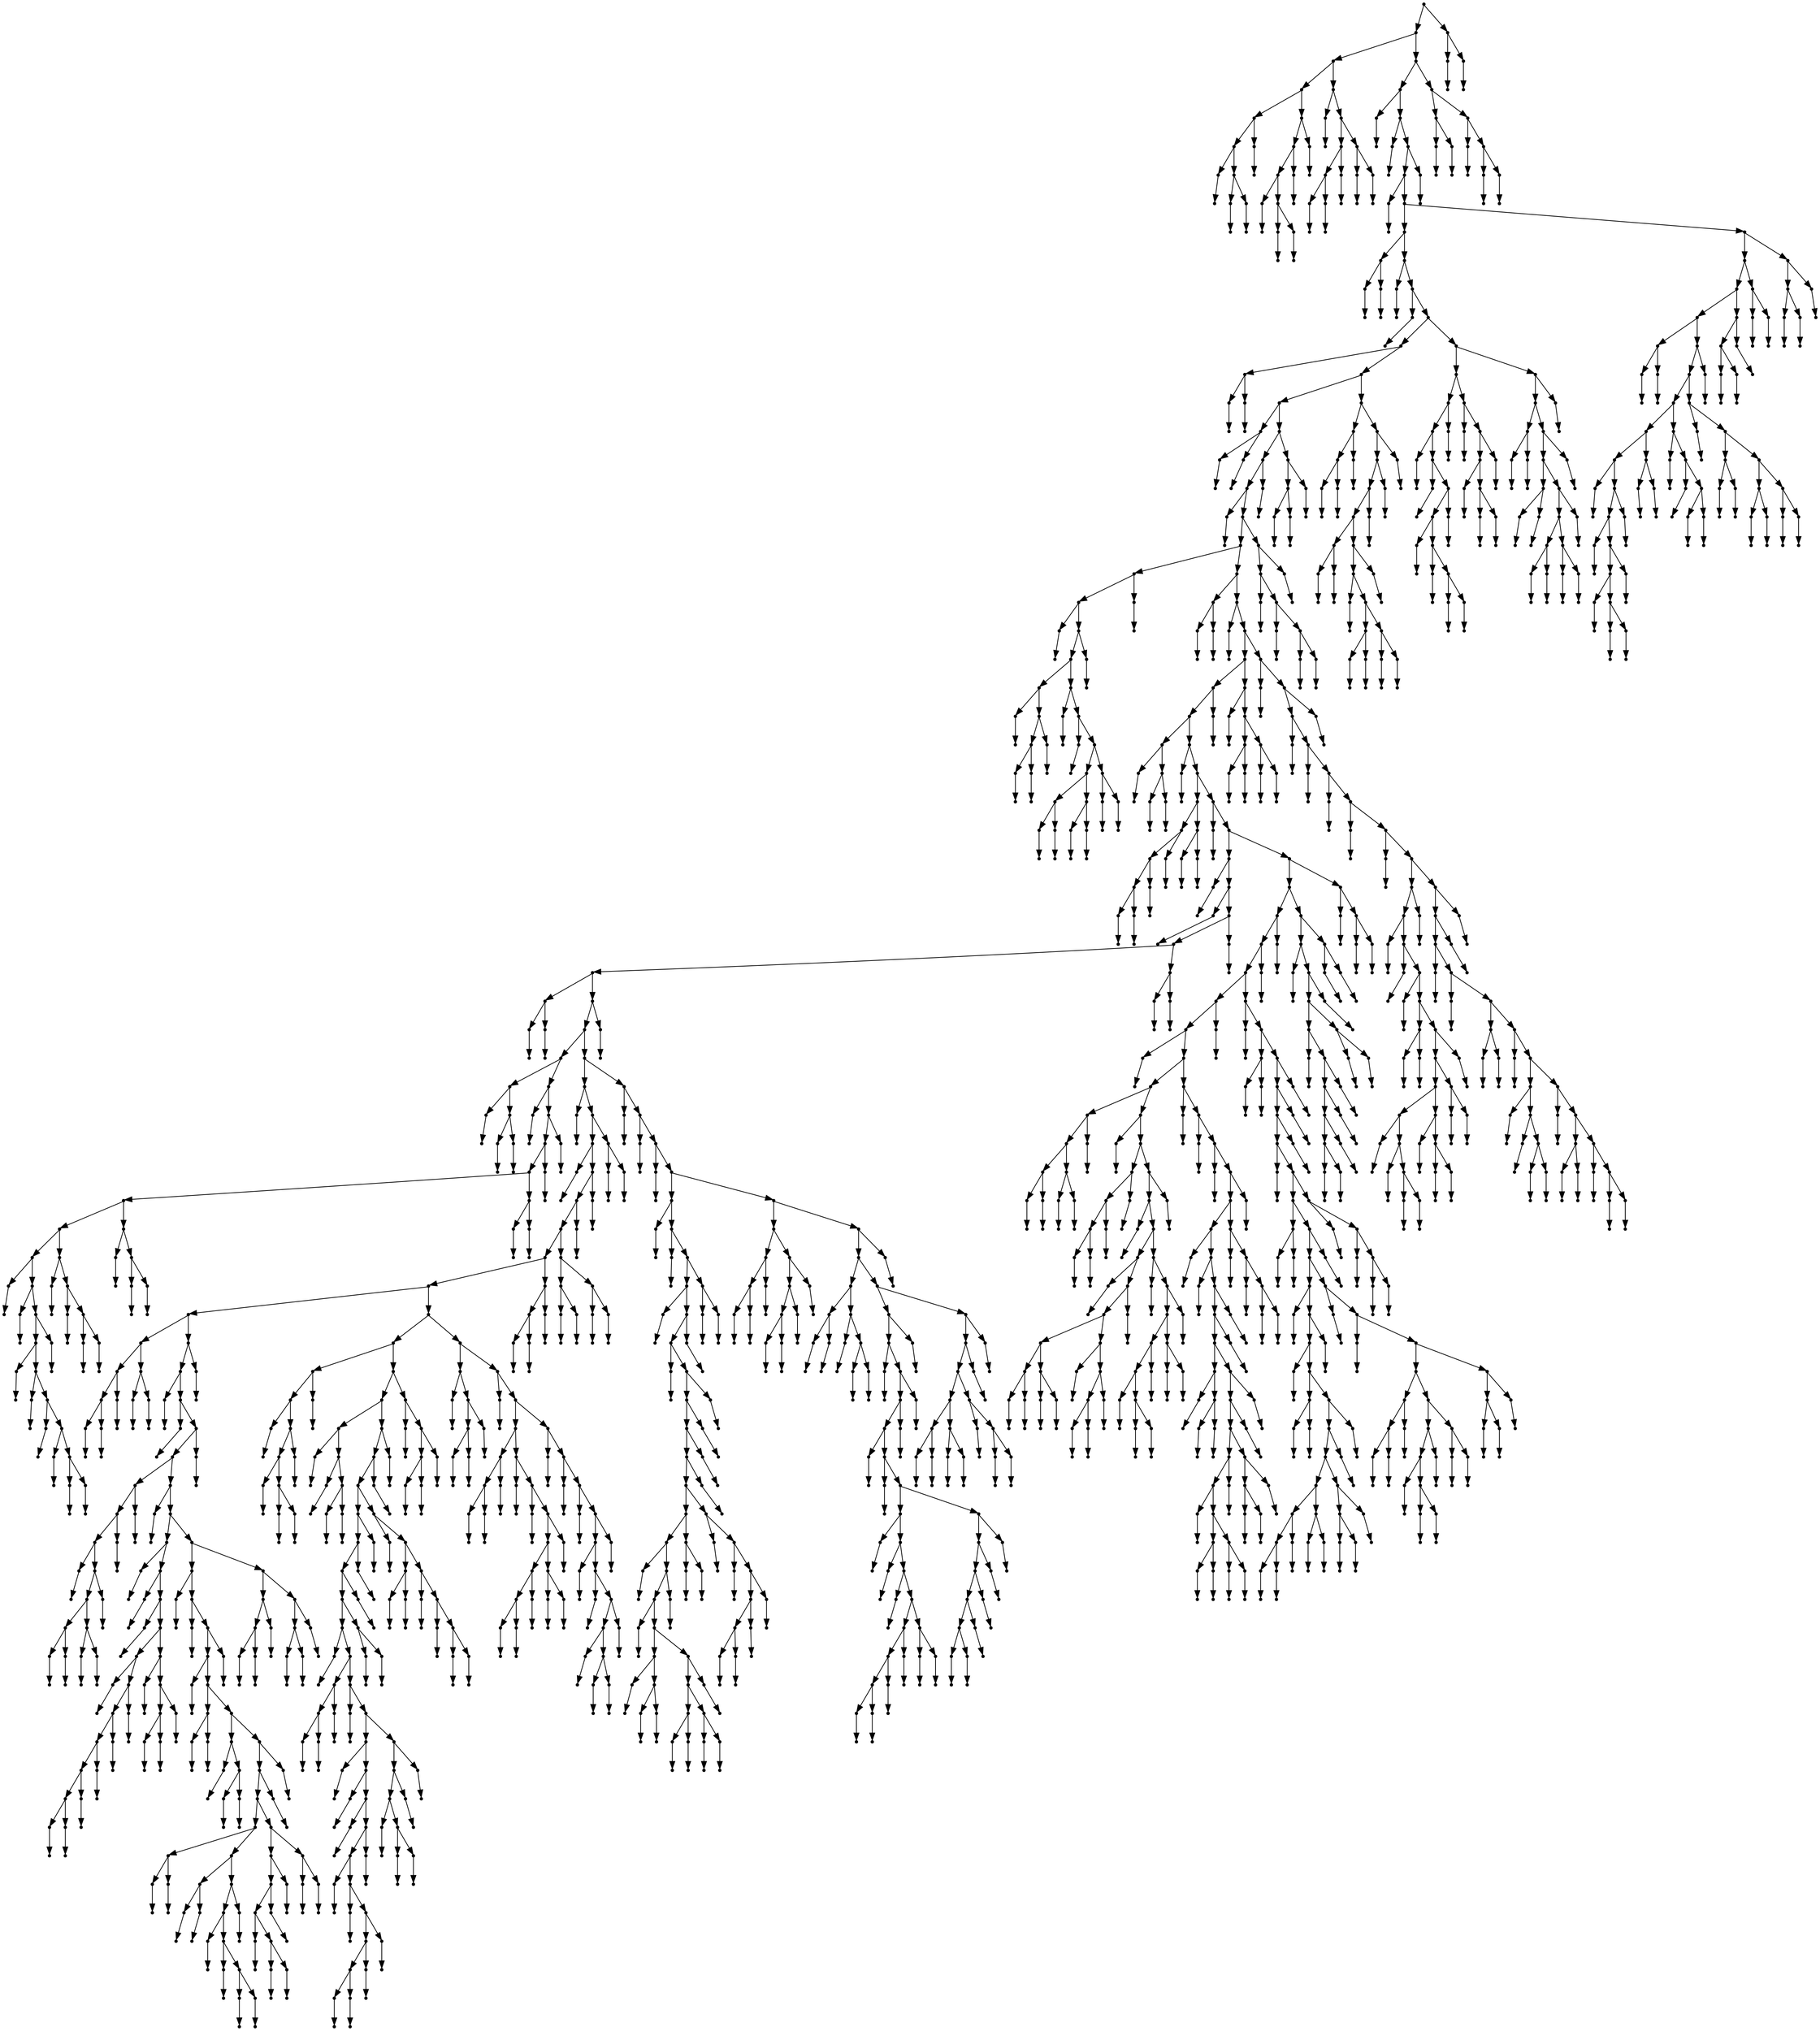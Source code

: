 digraph {
  1696 [shape=point];
  1690 [shape=point];
  43 [shape=point];
  25 [shape=point];
  10 [shape=point];
  7 [shape=point];
  1 [shape=point];
  0 [shape=point];
  6 [shape=point];
  3 [shape=point];
  2 [shape=point];
  5 [shape=point];
  4 [shape=point];
  9 [shape=point];
  8 [shape=point];
  24 [shape=point];
  21 [shape=point];
  18 [shape=point];
  12 [shape=point];
  11 [shape=point];
  17 [shape=point];
  14 [shape=point];
  13 [shape=point];
  16 [shape=point];
  15 [shape=point];
  20 [shape=point];
  19 [shape=point];
  23 [shape=point];
  22 [shape=point];
  42 [shape=point];
  27 [shape=point];
  26 [shape=point];
  41 [shape=point];
  35 [shape=point];
  32 [shape=point];
  29 [shape=point];
  28 [shape=point];
  31 [shape=point];
  30 [shape=point];
  34 [shape=point];
  33 [shape=point];
  40 [shape=point];
  37 [shape=point];
  36 [shape=point];
  39 [shape=point];
  38 [shape=point];
  1689 [shape=point];
  1674 [shape=point];
  45 [shape=point];
  44 [shape=point];
  1673 [shape=point];
  47 [shape=point];
  46 [shape=point];
  1672 [shape=point];
  1669 [shape=point];
  49 [shape=point];
  48 [shape=point];
  1668 [shape=point];
  1575 [shape=point];
  54 [shape=point];
  51 [shape=point];
  50 [shape=point];
  53 [shape=point];
  52 [shape=point];
  1574 [shape=point];
  56 [shape=point];
  55 [shape=point];
  1573 [shape=point];
  58 [shape=point];
  57 [shape=point];
  1572 [shape=point];
  1500 [shape=point];
  63 [shape=point];
  60 [shape=point];
  59 [shape=point];
  62 [shape=point];
  61 [shape=point];
  1499 [shape=point];
  1457 [shape=point];
  68 [shape=point];
  65 [shape=point];
  64 [shape=point];
  67 [shape=point];
  66 [shape=point];
  1456 [shape=point];
  1447 [shape=point];
  1444 [shape=point];
  70 [shape=point];
  69 [shape=point];
  1443 [shape=point];
  1428 [shape=point];
  114 [shape=point];
  111 [shape=point];
  72 [shape=point];
  71 [shape=point];
  110 [shape=point];
  107 [shape=point];
  83 [shape=point];
  74 [shape=point];
  73 [shape=point];
  82 [shape=point];
  79 [shape=point];
  76 [shape=point];
  75 [shape=point];
  78 [shape=point];
  77 [shape=point];
  81 [shape=point];
  80 [shape=point];
  106 [shape=point];
  85 [shape=point];
  84 [shape=point];
  105 [shape=point];
  87 [shape=point];
  86 [shape=point];
  104 [shape=point];
  98 [shape=point];
  92 [shape=point];
  89 [shape=point];
  88 [shape=point];
  91 [shape=point];
  90 [shape=point];
  97 [shape=point];
  94 [shape=point];
  93 [shape=point];
  96 [shape=point];
  95 [shape=point];
  103 [shape=point];
  100 [shape=point];
  99 [shape=point];
  102 [shape=point];
  101 [shape=point];
  109 [shape=point];
  108 [shape=point];
  113 [shape=point];
  112 [shape=point];
  1427 [shape=point];
  119 [shape=point];
  116 [shape=point];
  115 [shape=point];
  118 [shape=point];
  117 [shape=point];
  1426 [shape=point];
  121 [shape=point];
  120 [shape=point];
  1425 [shape=point];
  1305 [shape=point];
  1290 [shape=point];
  1287 [shape=point];
  129 [shape=point];
  123 [shape=point];
  122 [shape=point];
  128 [shape=point];
  125 [shape=point];
  124 [shape=point];
  127 [shape=point];
  126 [shape=point];
  1286 [shape=point];
  131 [shape=point];
  130 [shape=point];
  1285 [shape=point];
  148 [shape=point];
  142 [shape=point];
  139 [shape=point];
  136 [shape=point];
  133 [shape=point];
  132 [shape=point];
  135 [shape=point];
  134 [shape=point];
  138 [shape=point];
  137 [shape=point];
  141 [shape=point];
  140 [shape=point];
  147 [shape=point];
  144 [shape=point];
  143 [shape=point];
  146 [shape=point];
  145 [shape=point];
  1284 [shape=point];
  150 [shape=point];
  149 [shape=point];
  1283 [shape=point];
  929 [shape=point];
  152 [shape=point];
  151 [shape=point];
  928 [shape=point];
  154 [shape=point];
  153 [shape=point];
  927 [shape=point];
  924 [shape=point];
  918 [shape=point];
  159 [shape=point];
  156 [shape=point];
  155 [shape=point];
  158 [shape=point];
  157 [shape=point];
  917 [shape=point];
  914 [shape=point];
  230 [shape=point];
  167 [shape=point];
  161 [shape=point];
  160 [shape=point];
  166 [shape=point];
  163 [shape=point];
  162 [shape=point];
  165 [shape=point];
  164 [shape=point];
  229 [shape=point];
  169 [shape=point];
  168 [shape=point];
  228 [shape=point];
  225 [shape=point];
  222 [shape=point];
  216 [shape=point];
  207 [shape=point];
  195 [shape=point];
  171 [shape=point];
  170 [shape=point];
  194 [shape=point];
  173 [shape=point];
  172 [shape=point];
  193 [shape=point];
  190 [shape=point];
  175 [shape=point];
  174 [shape=point];
  189 [shape=point];
  177 [shape=point];
  176 [shape=point];
  188 [shape=point];
  179 [shape=point];
  178 [shape=point];
  187 [shape=point];
  181 [shape=point];
  180 [shape=point];
  186 [shape=point];
  183 [shape=point];
  182 [shape=point];
  185 [shape=point];
  184 [shape=point];
  192 [shape=point];
  191 [shape=point];
  206 [shape=point];
  197 [shape=point];
  196 [shape=point];
  205 [shape=point];
  199 [shape=point];
  198 [shape=point];
  204 [shape=point];
  201 [shape=point];
  200 [shape=point];
  203 [shape=point];
  202 [shape=point];
  215 [shape=point];
  209 [shape=point];
  208 [shape=point];
  214 [shape=point];
  211 [shape=point];
  210 [shape=point];
  213 [shape=point];
  212 [shape=point];
  221 [shape=point];
  218 [shape=point];
  217 [shape=point];
  220 [shape=point];
  219 [shape=point];
  224 [shape=point];
  223 [shape=point];
  227 [shape=point];
  226 [shape=point];
  913 [shape=point];
  685 [shape=point];
  232 [shape=point];
  231 [shape=point];
  684 [shape=point];
  678 [shape=point];
  234 [shape=point];
  233 [shape=point];
  677 [shape=point];
  674 [shape=point];
  671 [shape=point];
  659 [shape=point];
  650 [shape=point];
  428 [shape=point];
  248 [shape=point];
  242 [shape=point];
  239 [shape=point];
  236 [shape=point];
  235 [shape=point];
  238 [shape=point];
  237 [shape=point];
  241 [shape=point];
  240 [shape=point];
  247 [shape=point];
  244 [shape=point];
  243 [shape=point];
  246 [shape=point];
  245 [shape=point];
  427 [shape=point];
  424 [shape=point];
  250 [shape=point];
  249 [shape=point];
  423 [shape=point];
  252 [shape=point];
  251 [shape=point];
  422 [shape=point];
  419 [shape=point];
  275 [shape=point];
  272 [shape=point];
  269 [shape=point];
  254 [shape=point];
  253 [shape=point];
  268 [shape=point];
  265 [shape=point];
  259 [shape=point];
  256 [shape=point];
  255 [shape=point];
  258 [shape=point];
  257 [shape=point];
  264 [shape=point];
  261 [shape=point];
  260 [shape=point];
  263 [shape=point];
  262 [shape=point];
  267 [shape=point];
  266 [shape=point];
  271 [shape=point];
  270 [shape=point];
  274 [shape=point];
  273 [shape=point];
  418 [shape=point];
  277 [shape=point];
  276 [shape=point];
  417 [shape=point];
  318 [shape=point];
  279 [shape=point];
  278 [shape=point];
  317 [shape=point];
  281 [shape=point];
  280 [shape=point];
  316 [shape=point];
  283 [shape=point];
  282 [shape=point];
  315 [shape=point];
  303 [shape=point];
  285 [shape=point];
  284 [shape=point];
  302 [shape=point];
  299 [shape=point];
  296 [shape=point];
  293 [shape=point];
  290 [shape=point];
  287 [shape=point];
  286 [shape=point];
  289 [shape=point];
  288 [shape=point];
  292 [shape=point];
  291 [shape=point];
  295 [shape=point];
  294 [shape=point];
  298 [shape=point];
  297 [shape=point];
  301 [shape=point];
  300 [shape=point];
  314 [shape=point];
  305 [shape=point];
  304 [shape=point];
  313 [shape=point];
  310 [shape=point];
  307 [shape=point];
  306 [shape=point];
  309 [shape=point];
  308 [shape=point];
  312 [shape=point];
  311 [shape=point];
  416 [shape=point];
  398 [shape=point];
  320 [shape=point];
  319 [shape=point];
  397 [shape=point];
  322 [shape=point];
  321 [shape=point];
  396 [shape=point];
  393 [shape=point];
  324 [shape=point];
  323 [shape=point];
  392 [shape=point];
  329 [shape=point];
  326 [shape=point];
  325 [shape=point];
  328 [shape=point];
  327 [shape=point];
  391 [shape=point];
  337 [shape=point];
  331 [shape=point];
  330 [shape=point];
  336 [shape=point];
  333 [shape=point];
  332 [shape=point];
  335 [shape=point];
  334 [shape=point];
  390 [shape=point];
  387 [shape=point];
  384 [shape=point];
  363 [shape=point];
  342 [shape=point];
  339 [shape=point];
  338 [shape=point];
  341 [shape=point];
  340 [shape=point];
  362 [shape=point];
  347 [shape=point];
  344 [shape=point];
  343 [shape=point];
  346 [shape=point];
  345 [shape=point];
  361 [shape=point];
  358 [shape=point];
  349 [shape=point];
  348 [shape=point];
  357 [shape=point];
  351 [shape=point];
  350 [shape=point];
  356 [shape=point];
  353 [shape=point];
  352 [shape=point];
  355 [shape=point];
  354 [shape=point];
  360 [shape=point];
  359 [shape=point];
  383 [shape=point];
  377 [shape=point];
  374 [shape=point];
  371 [shape=point];
  365 [shape=point];
  364 [shape=point];
  370 [shape=point];
  367 [shape=point];
  366 [shape=point];
  369 [shape=point];
  368 [shape=point];
  373 [shape=point];
  372 [shape=point];
  376 [shape=point];
  375 [shape=point];
  382 [shape=point];
  379 [shape=point];
  378 [shape=point];
  381 [shape=point];
  380 [shape=point];
  386 [shape=point];
  385 [shape=point];
  389 [shape=point];
  388 [shape=point];
  395 [shape=point];
  394 [shape=point];
  415 [shape=point];
  406 [shape=point];
  403 [shape=point];
  400 [shape=point];
  399 [shape=point];
  402 [shape=point];
  401 [shape=point];
  405 [shape=point];
  404 [shape=point];
  414 [shape=point];
  411 [shape=point];
  408 [shape=point];
  407 [shape=point];
  410 [shape=point];
  409 [shape=point];
  413 [shape=point];
  412 [shape=point];
  421 [shape=point];
  420 [shape=point];
  426 [shape=point];
  425 [shape=point];
  649 [shape=point];
  571 [shape=point];
  445 [shape=point];
  442 [shape=point];
  430 [shape=point];
  429 [shape=point];
  441 [shape=point];
  438 [shape=point];
  432 [shape=point];
  431 [shape=point];
  437 [shape=point];
  434 [shape=point];
  433 [shape=point];
  436 [shape=point];
  435 [shape=point];
  440 [shape=point];
  439 [shape=point];
  444 [shape=point];
  443 [shape=point];
  570 [shape=point];
  558 [shape=point];
  456 [shape=point];
  447 [shape=point];
  446 [shape=point];
  455 [shape=point];
  449 [shape=point];
  448 [shape=point];
  454 [shape=point];
  451 [shape=point];
  450 [shape=point];
  453 [shape=point];
  452 [shape=point];
  557 [shape=point];
  554 [shape=point];
  551 [shape=point];
  530 [shape=point];
  527 [shape=point];
  524 [shape=point];
  521 [shape=point];
  515 [shape=point];
  458 [shape=point];
  457 [shape=point];
  514 [shape=point];
  466 [shape=point];
  463 [shape=point];
  460 [shape=point];
  459 [shape=point];
  462 [shape=point];
  461 [shape=point];
  465 [shape=point];
  464 [shape=point];
  513 [shape=point];
  468 [shape=point];
  467 [shape=point];
  512 [shape=point];
  497 [shape=point];
  470 [shape=point];
  469 [shape=point];
  496 [shape=point];
  472 [shape=point];
  471 [shape=point];
  495 [shape=point];
  474 [shape=point];
  473 [shape=point];
  494 [shape=point];
  491 [shape=point];
  476 [shape=point];
  475 [shape=point];
  490 [shape=point];
  478 [shape=point];
  477 [shape=point];
  489 [shape=point];
  486 [shape=point];
  483 [shape=point];
  480 [shape=point];
  479 [shape=point];
  482 [shape=point];
  481 [shape=point];
  485 [shape=point];
  484 [shape=point];
  488 [shape=point];
  487 [shape=point];
  493 [shape=point];
  492 [shape=point];
  511 [shape=point];
  508 [shape=point];
  505 [shape=point];
  499 [shape=point];
  498 [shape=point];
  504 [shape=point];
  501 [shape=point];
  500 [shape=point];
  503 [shape=point];
  502 [shape=point];
  507 [shape=point];
  506 [shape=point];
  510 [shape=point];
  509 [shape=point];
  520 [shape=point];
  517 [shape=point];
  516 [shape=point];
  519 [shape=point];
  518 [shape=point];
  523 [shape=point];
  522 [shape=point];
  526 [shape=point];
  525 [shape=point];
  529 [shape=point];
  528 [shape=point];
  550 [shape=point];
  532 [shape=point];
  531 [shape=point];
  549 [shape=point];
  537 [shape=point];
  534 [shape=point];
  533 [shape=point];
  536 [shape=point];
  535 [shape=point];
  548 [shape=point];
  539 [shape=point];
  538 [shape=point];
  547 [shape=point];
  541 [shape=point];
  540 [shape=point];
  546 [shape=point];
  543 [shape=point];
  542 [shape=point];
  545 [shape=point];
  544 [shape=point];
  553 [shape=point];
  552 [shape=point];
  556 [shape=point];
  555 [shape=point];
  569 [shape=point];
  560 [shape=point];
  559 [shape=point];
  568 [shape=point];
  565 [shape=point];
  562 [shape=point];
  561 [shape=point];
  564 [shape=point];
  563 [shape=point];
  567 [shape=point];
  566 [shape=point];
  648 [shape=point];
  582 [shape=point];
  573 [shape=point];
  572 [shape=point];
  581 [shape=point];
  578 [shape=point];
  575 [shape=point];
  574 [shape=point];
  577 [shape=point];
  576 [shape=point];
  580 [shape=point];
  579 [shape=point];
  647 [shape=point];
  584 [shape=point];
  583 [shape=point];
  646 [shape=point];
  616 [shape=point];
  592 [shape=point];
  589 [shape=point];
  586 [shape=point];
  585 [shape=point];
  588 [shape=point];
  587 [shape=point];
  591 [shape=point];
  590 [shape=point];
  615 [shape=point];
  594 [shape=point];
  593 [shape=point];
  614 [shape=point];
  596 [shape=point];
  595 [shape=point];
  613 [shape=point];
  610 [shape=point];
  604 [shape=point];
  601 [shape=point];
  598 [shape=point];
  597 [shape=point];
  600 [shape=point];
  599 [shape=point];
  603 [shape=point];
  602 [shape=point];
  609 [shape=point];
  606 [shape=point];
  605 [shape=point];
  608 [shape=point];
  607 [shape=point];
  612 [shape=point];
  611 [shape=point];
  645 [shape=point];
  618 [shape=point];
  617 [shape=point];
  644 [shape=point];
  620 [shape=point];
  619 [shape=point];
  643 [shape=point];
  622 [shape=point];
  621 [shape=point];
  642 [shape=point];
  639 [shape=point];
  624 [shape=point];
  623 [shape=point];
  638 [shape=point];
  626 [shape=point];
  625 [shape=point];
  637 [shape=point];
  634 [shape=point];
  628 [shape=point];
  627 [shape=point];
  633 [shape=point];
  630 [shape=point];
  629 [shape=point];
  632 [shape=point];
  631 [shape=point];
  636 [shape=point];
  635 [shape=point];
  641 [shape=point];
  640 [shape=point];
  658 [shape=point];
  655 [shape=point];
  652 [shape=point];
  651 [shape=point];
  654 [shape=point];
  653 [shape=point];
  657 [shape=point];
  656 [shape=point];
  670 [shape=point];
  664 [shape=point];
  661 [shape=point];
  660 [shape=point];
  663 [shape=point];
  662 [shape=point];
  669 [shape=point];
  666 [shape=point];
  665 [shape=point];
  668 [shape=point];
  667 [shape=point];
  673 [shape=point];
  672 [shape=point];
  676 [shape=point];
  675 [shape=point];
  683 [shape=point];
  680 [shape=point];
  679 [shape=point];
  682 [shape=point];
  681 [shape=point];
  912 [shape=point];
  687 [shape=point];
  686 [shape=point];
  911 [shape=point];
  689 [shape=point];
  688 [shape=point];
  910 [shape=point];
  691 [shape=point];
  690 [shape=point];
  909 [shape=point];
  780 [shape=point];
  693 [shape=point];
  692 [shape=point];
  779 [shape=point];
  695 [shape=point];
  694 [shape=point];
  778 [shape=point];
  772 [shape=point];
  697 [shape=point];
  696 [shape=point];
  771 [shape=point];
  768 [shape=point];
  699 [shape=point];
  698 [shape=point];
  767 [shape=point];
  764 [shape=point];
  761 [shape=point];
  758 [shape=point];
  755 [shape=point];
  737 [shape=point];
  731 [shape=point];
  701 [shape=point];
  700 [shape=point];
  730 [shape=point];
  727 [shape=point];
  703 [shape=point];
  702 [shape=point];
  726 [shape=point];
  711 [shape=point];
  705 [shape=point];
  704 [shape=point];
  710 [shape=point];
  707 [shape=point];
  706 [shape=point];
  709 [shape=point];
  708 [shape=point];
  725 [shape=point];
  722 [shape=point];
  716 [shape=point];
  713 [shape=point];
  712 [shape=point];
  715 [shape=point];
  714 [shape=point];
  721 [shape=point];
  718 [shape=point];
  717 [shape=point];
  720 [shape=point];
  719 [shape=point];
  724 [shape=point];
  723 [shape=point];
  729 [shape=point];
  728 [shape=point];
  736 [shape=point];
  733 [shape=point];
  732 [shape=point];
  735 [shape=point];
  734 [shape=point];
  754 [shape=point];
  739 [shape=point];
  738 [shape=point];
  753 [shape=point];
  741 [shape=point];
  740 [shape=point];
  752 [shape=point];
  749 [shape=point];
  746 [shape=point];
  743 [shape=point];
  742 [shape=point];
  745 [shape=point];
  744 [shape=point];
  748 [shape=point];
  747 [shape=point];
  751 [shape=point];
  750 [shape=point];
  757 [shape=point];
  756 [shape=point];
  760 [shape=point];
  759 [shape=point];
  763 [shape=point];
  762 [shape=point];
  766 [shape=point];
  765 [shape=point];
  770 [shape=point];
  769 [shape=point];
  777 [shape=point];
  774 [shape=point];
  773 [shape=point];
  776 [shape=point];
  775 [shape=point];
  908 [shape=point];
  800 [shape=point];
  788 [shape=point];
  785 [shape=point];
  782 [shape=point];
  781 [shape=point];
  784 [shape=point];
  783 [shape=point];
  787 [shape=point];
  786 [shape=point];
  799 [shape=point];
  796 [shape=point];
  793 [shape=point];
  790 [shape=point];
  789 [shape=point];
  792 [shape=point];
  791 [shape=point];
  795 [shape=point];
  794 [shape=point];
  798 [shape=point];
  797 [shape=point];
  907 [shape=point];
  904 [shape=point];
  814 [shape=point];
  805 [shape=point];
  802 [shape=point];
  801 [shape=point];
  804 [shape=point];
  803 [shape=point];
  813 [shape=point];
  807 [shape=point];
  806 [shape=point];
  812 [shape=point];
  809 [shape=point];
  808 [shape=point];
  811 [shape=point];
  810 [shape=point];
  903 [shape=point];
  876 [shape=point];
  873 [shape=point];
  816 [shape=point];
  815 [shape=point];
  872 [shape=point];
  869 [shape=point];
  866 [shape=point];
  818 [shape=point];
  817 [shape=point];
  865 [shape=point];
  820 [shape=point];
  819 [shape=point];
  864 [shape=point];
  846 [shape=point];
  822 [shape=point];
  821 [shape=point];
  845 [shape=point];
  824 [shape=point];
  823 [shape=point];
  844 [shape=point];
  826 [shape=point];
  825 [shape=point];
  843 [shape=point];
  837 [shape=point];
  834 [shape=point];
  831 [shape=point];
  828 [shape=point];
  827 [shape=point];
  830 [shape=point];
  829 [shape=point];
  833 [shape=point];
  832 [shape=point];
  836 [shape=point];
  835 [shape=point];
  842 [shape=point];
  839 [shape=point];
  838 [shape=point];
  841 [shape=point];
  840 [shape=point];
  863 [shape=point];
  860 [shape=point];
  857 [shape=point];
  854 [shape=point];
  851 [shape=point];
  848 [shape=point];
  847 [shape=point];
  850 [shape=point];
  849 [shape=point];
  853 [shape=point];
  852 [shape=point];
  856 [shape=point];
  855 [shape=point];
  859 [shape=point];
  858 [shape=point];
  862 [shape=point];
  861 [shape=point];
  868 [shape=point];
  867 [shape=point];
  871 [shape=point];
  870 [shape=point];
  875 [shape=point];
  874 [shape=point];
  902 [shape=point];
  899 [shape=point];
  896 [shape=point];
  887 [shape=point];
  881 [shape=point];
  878 [shape=point];
  877 [shape=point];
  880 [shape=point];
  879 [shape=point];
  886 [shape=point];
  883 [shape=point];
  882 [shape=point];
  885 [shape=point];
  884 [shape=point];
  895 [shape=point];
  889 [shape=point];
  888 [shape=point];
  894 [shape=point];
  891 [shape=point];
  890 [shape=point];
  893 [shape=point];
  892 [shape=point];
  898 [shape=point];
  897 [shape=point];
  901 [shape=point];
  900 [shape=point];
  906 [shape=point];
  905 [shape=point];
  916 [shape=point];
  915 [shape=point];
  923 [shape=point];
  920 [shape=point];
  919 [shape=point];
  922 [shape=point];
  921 [shape=point];
  926 [shape=point];
  925 [shape=point];
  1282 [shape=point];
  1273 [shape=point];
  1237 [shape=point];
  1234 [shape=point];
  1231 [shape=point];
  1102 [shape=point];
  1099 [shape=point];
  931 [shape=point];
  930 [shape=point];
  1098 [shape=point];
  1020 [shape=point];
  945 [shape=point];
  942 [shape=point];
  936 [shape=point];
  933 [shape=point];
  932 [shape=point];
  935 [shape=point];
  934 [shape=point];
  941 [shape=point];
  938 [shape=point];
  937 [shape=point];
  940 [shape=point];
  939 [shape=point];
  944 [shape=point];
  943 [shape=point];
  1019 [shape=point];
  947 [shape=point];
  946 [shape=point];
  1018 [shape=point];
  958 [shape=point];
  955 [shape=point];
  952 [shape=point];
  949 [shape=point];
  948 [shape=point];
  951 [shape=point];
  950 [shape=point];
  954 [shape=point];
  953 [shape=point];
  957 [shape=point];
  956 [shape=point];
  1017 [shape=point];
  1014 [shape=point];
  960 [shape=point];
  959 [shape=point];
  1013 [shape=point];
  989 [shape=point];
  962 [shape=point];
  961 [shape=point];
  988 [shape=point];
  985 [shape=point];
  973 [shape=point];
  967 [shape=point];
  964 [shape=point];
  963 [shape=point];
  966 [shape=point];
  965 [shape=point];
  972 [shape=point];
  969 [shape=point];
  968 [shape=point];
  971 [shape=point];
  970 [shape=point];
  984 [shape=point];
  975 [shape=point];
  974 [shape=point];
  983 [shape=point];
  980 [shape=point];
  977 [shape=point];
  976 [shape=point];
  979 [shape=point];
  978 [shape=point];
  982 [shape=point];
  981 [shape=point];
  987 [shape=point];
  986 [shape=point];
  1012 [shape=point];
  991 [shape=point];
  990 [shape=point];
  1011 [shape=point];
  1008 [shape=point];
  1002 [shape=point];
  999 [shape=point];
  993 [shape=point];
  992 [shape=point];
  998 [shape=point];
  995 [shape=point];
  994 [shape=point];
  997 [shape=point];
  996 [shape=point];
  1001 [shape=point];
  1000 [shape=point];
  1007 [shape=point];
  1004 [shape=point];
  1003 [shape=point];
  1006 [shape=point];
  1005 [shape=point];
  1010 [shape=point];
  1009 [shape=point];
  1016 [shape=point];
  1015 [shape=point];
  1097 [shape=point];
  1022 [shape=point];
  1021 [shape=point];
  1096 [shape=point];
  1024 [shape=point];
  1023 [shape=point];
  1095 [shape=point];
  1026 [shape=point];
  1025 [shape=point];
  1094 [shape=point];
  1091 [shape=point];
  1079 [shape=point];
  1028 [shape=point];
  1027 [shape=point];
  1078 [shape=point];
  1030 [shape=point];
  1029 [shape=point];
  1077 [shape=point];
  1074 [shape=point];
  1071 [shape=point];
  1038 [shape=point];
  1032 [shape=point];
  1031 [shape=point];
  1037 [shape=point];
  1034 [shape=point];
  1033 [shape=point];
  1036 [shape=point];
  1035 [shape=point];
  1070 [shape=point];
  1067 [shape=point];
  1064 [shape=point];
  1055 [shape=point];
  1052 [shape=point];
  1040 [shape=point];
  1039 [shape=point];
  1051 [shape=point];
  1045 [shape=point];
  1042 [shape=point];
  1041 [shape=point];
  1044 [shape=point];
  1043 [shape=point];
  1050 [shape=point];
  1047 [shape=point];
  1046 [shape=point];
  1049 [shape=point];
  1048 [shape=point];
  1054 [shape=point];
  1053 [shape=point];
  1063 [shape=point];
  1060 [shape=point];
  1057 [shape=point];
  1056 [shape=point];
  1059 [shape=point];
  1058 [shape=point];
  1062 [shape=point];
  1061 [shape=point];
  1066 [shape=point];
  1065 [shape=point];
  1069 [shape=point];
  1068 [shape=point];
  1073 [shape=point];
  1072 [shape=point];
  1076 [shape=point];
  1075 [shape=point];
  1090 [shape=point];
  1081 [shape=point];
  1080 [shape=point];
  1089 [shape=point];
  1083 [shape=point];
  1082 [shape=point];
  1088 [shape=point];
  1085 [shape=point];
  1084 [shape=point];
  1087 [shape=point];
  1086 [shape=point];
  1093 [shape=point];
  1092 [shape=point];
  1101 [shape=point];
  1100 [shape=point];
  1230 [shape=point];
  1104 [shape=point];
  1103 [shape=point];
  1229 [shape=point];
  1109 [shape=point];
  1106 [shape=point];
  1105 [shape=point];
  1108 [shape=point];
  1107 [shape=point];
  1228 [shape=point];
  1225 [shape=point];
  1222 [shape=point];
  1219 [shape=point];
  1111 [shape=point];
  1110 [shape=point];
  1218 [shape=point];
  1206 [shape=point];
  1116 [shape=point];
  1113 [shape=point];
  1112 [shape=point];
  1115 [shape=point];
  1114 [shape=point];
  1205 [shape=point];
  1202 [shape=point];
  1160 [shape=point];
  1118 [shape=point];
  1117 [shape=point];
  1159 [shape=point];
  1156 [shape=point];
  1120 [shape=point];
  1119 [shape=point];
  1155 [shape=point];
  1125 [shape=point];
  1122 [shape=point];
  1121 [shape=point];
  1124 [shape=point];
  1123 [shape=point];
  1154 [shape=point];
  1151 [shape=point];
  1148 [shape=point];
  1139 [shape=point];
  1133 [shape=point];
  1130 [shape=point];
  1127 [shape=point];
  1126 [shape=point];
  1129 [shape=point];
  1128 [shape=point];
  1132 [shape=point];
  1131 [shape=point];
  1138 [shape=point];
  1135 [shape=point];
  1134 [shape=point];
  1137 [shape=point];
  1136 [shape=point];
  1147 [shape=point];
  1144 [shape=point];
  1141 [shape=point];
  1140 [shape=point];
  1143 [shape=point];
  1142 [shape=point];
  1146 [shape=point];
  1145 [shape=point];
  1150 [shape=point];
  1149 [shape=point];
  1153 [shape=point];
  1152 [shape=point];
  1158 [shape=point];
  1157 [shape=point];
  1201 [shape=point];
  1162 [shape=point];
  1161 [shape=point];
  1200 [shape=point];
  1164 [shape=point];
  1163 [shape=point];
  1199 [shape=point];
  1190 [shape=point];
  1172 [shape=point];
  1169 [shape=point];
  1166 [shape=point];
  1165 [shape=point];
  1168 [shape=point];
  1167 [shape=point];
  1171 [shape=point];
  1170 [shape=point];
  1189 [shape=point];
  1183 [shape=point];
  1180 [shape=point];
  1174 [shape=point];
  1173 [shape=point];
  1179 [shape=point];
  1176 [shape=point];
  1175 [shape=point];
  1178 [shape=point];
  1177 [shape=point];
  1182 [shape=point];
  1181 [shape=point];
  1188 [shape=point];
  1185 [shape=point];
  1184 [shape=point];
  1187 [shape=point];
  1186 [shape=point];
  1198 [shape=point];
  1195 [shape=point];
  1192 [shape=point];
  1191 [shape=point];
  1194 [shape=point];
  1193 [shape=point];
  1197 [shape=point];
  1196 [shape=point];
  1204 [shape=point];
  1203 [shape=point];
  1217 [shape=point];
  1208 [shape=point];
  1207 [shape=point];
  1216 [shape=point];
  1210 [shape=point];
  1209 [shape=point];
  1215 [shape=point];
  1212 [shape=point];
  1211 [shape=point];
  1214 [shape=point];
  1213 [shape=point];
  1221 [shape=point];
  1220 [shape=point];
  1224 [shape=point];
  1223 [shape=point];
  1227 [shape=point];
  1226 [shape=point];
  1233 [shape=point];
  1232 [shape=point];
  1236 [shape=point];
  1235 [shape=point];
  1272 [shape=point];
  1266 [shape=point];
  1239 [shape=point];
  1238 [shape=point];
  1265 [shape=point];
  1262 [shape=point];
  1256 [shape=point];
  1241 [shape=point];
  1240 [shape=point];
  1255 [shape=point];
  1252 [shape=point];
  1249 [shape=point];
  1246 [shape=point];
  1243 [shape=point];
  1242 [shape=point];
  1245 [shape=point];
  1244 [shape=point];
  1248 [shape=point];
  1247 [shape=point];
  1251 [shape=point];
  1250 [shape=point];
  1254 [shape=point];
  1253 [shape=point];
  1261 [shape=point];
  1258 [shape=point];
  1257 [shape=point];
  1260 [shape=point];
  1259 [shape=point];
  1264 [shape=point];
  1263 [shape=point];
  1271 [shape=point];
  1268 [shape=point];
  1267 [shape=point];
  1270 [shape=point];
  1269 [shape=point];
  1281 [shape=point];
  1275 [shape=point];
  1274 [shape=point];
  1280 [shape=point];
  1277 [shape=point];
  1276 [shape=point];
  1279 [shape=point];
  1278 [shape=point];
  1289 [shape=point];
  1288 [shape=point];
  1304 [shape=point];
  1292 [shape=point];
  1291 [shape=point];
  1303 [shape=point];
  1297 [shape=point];
  1294 [shape=point];
  1293 [shape=point];
  1296 [shape=point];
  1295 [shape=point];
  1302 [shape=point];
  1299 [shape=point];
  1298 [shape=point];
  1301 [shape=point];
  1300 [shape=point];
  1424 [shape=point];
  1307 [shape=point];
  1306 [shape=point];
  1423 [shape=point];
  1420 [shape=point];
  1309 [shape=point];
  1308 [shape=point];
  1419 [shape=point];
  1311 [shape=point];
  1310 [shape=point];
  1418 [shape=point];
  1313 [shape=point];
  1312 [shape=point];
  1417 [shape=point];
  1315 [shape=point];
  1314 [shape=point];
  1416 [shape=point];
  1317 [shape=point];
  1316 [shape=point];
  1415 [shape=point];
  1364 [shape=point];
  1361 [shape=point];
  1319 [shape=point];
  1318 [shape=point];
  1360 [shape=point];
  1321 [shape=point];
  1320 [shape=point];
  1359 [shape=point];
  1323 [shape=point];
  1322 [shape=point];
  1358 [shape=point];
  1328 [shape=point];
  1325 [shape=point];
  1324 [shape=point];
  1327 [shape=point];
  1326 [shape=point];
  1357 [shape=point];
  1354 [shape=point];
  1348 [shape=point];
  1339 [shape=point];
  1330 [shape=point];
  1329 [shape=point];
  1338 [shape=point];
  1332 [shape=point];
  1331 [shape=point];
  1337 [shape=point];
  1334 [shape=point];
  1333 [shape=point];
  1336 [shape=point];
  1335 [shape=point];
  1347 [shape=point];
  1341 [shape=point];
  1340 [shape=point];
  1346 [shape=point];
  1343 [shape=point];
  1342 [shape=point];
  1345 [shape=point];
  1344 [shape=point];
  1353 [shape=point];
  1350 [shape=point];
  1349 [shape=point];
  1352 [shape=point];
  1351 [shape=point];
  1356 [shape=point];
  1355 [shape=point];
  1363 [shape=point];
  1362 [shape=point];
  1414 [shape=point];
  1411 [shape=point];
  1408 [shape=point];
  1366 [shape=point];
  1365 [shape=point];
  1407 [shape=point];
  1368 [shape=point];
  1367 [shape=point];
  1406 [shape=point];
  1373 [shape=point];
  1370 [shape=point];
  1369 [shape=point];
  1372 [shape=point];
  1371 [shape=point];
  1405 [shape=point];
  1375 [shape=point];
  1374 [shape=point];
  1404 [shape=point];
  1386 [shape=point];
  1377 [shape=point];
  1376 [shape=point];
  1385 [shape=point];
  1379 [shape=point];
  1378 [shape=point];
  1384 [shape=point];
  1381 [shape=point];
  1380 [shape=point];
  1383 [shape=point];
  1382 [shape=point];
  1403 [shape=point];
  1388 [shape=point];
  1387 [shape=point];
  1402 [shape=point];
  1393 [shape=point];
  1390 [shape=point];
  1389 [shape=point];
  1392 [shape=point];
  1391 [shape=point];
  1401 [shape=point];
  1395 [shape=point];
  1394 [shape=point];
  1400 [shape=point];
  1397 [shape=point];
  1396 [shape=point];
  1399 [shape=point];
  1398 [shape=point];
  1410 [shape=point];
  1409 [shape=point];
  1413 [shape=point];
  1412 [shape=point];
  1422 [shape=point];
  1421 [shape=point];
  1442 [shape=point];
  1439 [shape=point];
  1430 [shape=point];
  1429 [shape=point];
  1438 [shape=point];
  1432 [shape=point];
  1431 [shape=point];
  1437 [shape=point];
  1434 [shape=point];
  1433 [shape=point];
  1436 [shape=point];
  1435 [shape=point];
  1441 [shape=point];
  1440 [shape=point];
  1446 [shape=point];
  1445 [shape=point];
  1455 [shape=point];
  1452 [shape=point];
  1449 [shape=point];
  1448 [shape=point];
  1451 [shape=point];
  1450 [shape=point];
  1454 [shape=point];
  1453 [shape=point];
  1498 [shape=point];
  1465 [shape=point];
  1462 [shape=point];
  1459 [shape=point];
  1458 [shape=point];
  1461 [shape=point];
  1460 [shape=point];
  1464 [shape=point];
  1463 [shape=point];
  1497 [shape=point];
  1494 [shape=point];
  1491 [shape=point];
  1488 [shape=point];
  1470 [shape=point];
  1467 [shape=point];
  1466 [shape=point];
  1469 [shape=point];
  1468 [shape=point];
  1487 [shape=point];
  1484 [shape=point];
  1472 [shape=point];
  1471 [shape=point];
  1483 [shape=point];
  1477 [shape=point];
  1474 [shape=point];
  1473 [shape=point];
  1476 [shape=point];
  1475 [shape=point];
  1482 [shape=point];
  1479 [shape=point];
  1478 [shape=point];
  1481 [shape=point];
  1480 [shape=point];
  1486 [shape=point];
  1485 [shape=point];
  1490 [shape=point];
  1489 [shape=point];
  1493 [shape=point];
  1492 [shape=point];
  1496 [shape=point];
  1495 [shape=point];
  1571 [shape=point];
  1538 [shape=point];
  1523 [shape=point];
  1520 [shape=point];
  1502 [shape=point];
  1501 [shape=point];
  1519 [shape=point];
  1504 [shape=point];
  1503 [shape=point];
  1518 [shape=point];
  1515 [shape=point];
  1506 [shape=point];
  1505 [shape=point];
  1514 [shape=point];
  1508 [shape=point];
  1507 [shape=point];
  1513 [shape=point];
  1510 [shape=point];
  1509 [shape=point];
  1512 [shape=point];
  1511 [shape=point];
  1517 [shape=point];
  1516 [shape=point];
  1522 [shape=point];
  1521 [shape=point];
  1537 [shape=point];
  1525 [shape=point];
  1524 [shape=point];
  1536 [shape=point];
  1533 [shape=point];
  1527 [shape=point];
  1526 [shape=point];
  1532 [shape=point];
  1529 [shape=point];
  1528 [shape=point];
  1531 [shape=point];
  1530 [shape=point];
  1535 [shape=point];
  1534 [shape=point];
  1570 [shape=point];
  1567 [shape=point];
  1543 [shape=point];
  1540 [shape=point];
  1539 [shape=point];
  1542 [shape=point];
  1541 [shape=point];
  1566 [shape=point];
  1563 [shape=point];
  1548 [shape=point];
  1545 [shape=point];
  1544 [shape=point];
  1547 [shape=point];
  1546 [shape=point];
  1562 [shape=point];
  1559 [shape=point];
  1553 [shape=point];
  1550 [shape=point];
  1549 [shape=point];
  1552 [shape=point];
  1551 [shape=point];
  1558 [shape=point];
  1555 [shape=point];
  1554 [shape=point];
  1557 [shape=point];
  1556 [shape=point];
  1561 [shape=point];
  1560 [shape=point];
  1565 [shape=point];
  1564 [shape=point];
  1569 [shape=point];
  1568 [shape=point];
  1667 [shape=point];
  1658 [shape=point];
  1652 [shape=point];
  1643 [shape=point];
  1580 [shape=point];
  1577 [shape=point];
  1576 [shape=point];
  1579 [shape=point];
  1578 [shape=point];
  1642 [shape=point];
  1639 [shape=point];
  1618 [shape=point];
  1606 [shape=point];
  1600 [shape=point];
  1582 [shape=point];
  1581 [shape=point];
  1599 [shape=point];
  1596 [shape=point];
  1584 [shape=point];
  1583 [shape=point];
  1595 [shape=point];
  1592 [shape=point];
  1586 [shape=point];
  1585 [shape=point];
  1591 [shape=point];
  1588 [shape=point];
  1587 [shape=point];
  1590 [shape=point];
  1589 [shape=point];
  1594 [shape=point];
  1593 [shape=point];
  1598 [shape=point];
  1597 [shape=point];
  1605 [shape=point];
  1602 [shape=point];
  1601 [shape=point];
  1604 [shape=point];
  1603 [shape=point];
  1617 [shape=point];
  1608 [shape=point];
  1607 [shape=point];
  1616 [shape=point];
  1610 [shape=point];
  1609 [shape=point];
  1615 [shape=point];
  1612 [shape=point];
  1611 [shape=point];
  1614 [shape=point];
  1613 [shape=point];
  1638 [shape=point];
  1620 [shape=point];
  1619 [shape=point];
  1637 [shape=point];
  1625 [shape=point];
  1622 [shape=point];
  1621 [shape=point];
  1624 [shape=point];
  1623 [shape=point];
  1636 [shape=point];
  1630 [shape=point];
  1627 [shape=point];
  1626 [shape=point];
  1629 [shape=point];
  1628 [shape=point];
  1635 [shape=point];
  1632 [shape=point];
  1631 [shape=point];
  1634 [shape=point];
  1633 [shape=point];
  1641 [shape=point];
  1640 [shape=point];
  1651 [shape=point];
  1648 [shape=point];
  1645 [shape=point];
  1644 [shape=point];
  1647 [shape=point];
  1646 [shape=point];
  1650 [shape=point];
  1649 [shape=point];
  1657 [shape=point];
  1654 [shape=point];
  1653 [shape=point];
  1656 [shape=point];
  1655 [shape=point];
  1666 [shape=point];
  1663 [shape=point];
  1660 [shape=point];
  1659 [shape=point];
  1662 [shape=point];
  1661 [shape=point];
  1665 [shape=point];
  1664 [shape=point];
  1671 [shape=point];
  1670 [shape=point];
  1688 [shape=point];
  1679 [shape=point];
  1676 [shape=point];
  1675 [shape=point];
  1678 [shape=point];
  1677 [shape=point];
  1687 [shape=point];
  1681 [shape=point];
  1680 [shape=point];
  1686 [shape=point];
  1683 [shape=point];
  1682 [shape=point];
  1685 [shape=point];
  1684 [shape=point];
  1695 [shape=point];
  1692 [shape=point];
  1691 [shape=point];
  1694 [shape=point];
  1693 [shape=point];
1696 -> 1690;
1690 -> 43;
43 -> 25;
25 -> 10;
10 -> 7;
7 -> 1;
1 -> 0;
7 -> 6;
6 -> 3;
3 -> 2;
6 -> 5;
5 -> 4;
10 -> 9;
9 -> 8;
25 -> 24;
24 -> 21;
21 -> 18;
18 -> 12;
12 -> 11;
18 -> 17;
17 -> 14;
14 -> 13;
17 -> 16;
16 -> 15;
21 -> 20;
20 -> 19;
24 -> 23;
23 -> 22;
43 -> 42;
42 -> 27;
27 -> 26;
42 -> 41;
41 -> 35;
35 -> 32;
32 -> 29;
29 -> 28;
32 -> 31;
31 -> 30;
35 -> 34;
34 -> 33;
41 -> 40;
40 -> 37;
37 -> 36;
40 -> 39;
39 -> 38;
1690 -> 1689;
1689 -> 1674;
1674 -> 45;
45 -> 44;
1674 -> 1673;
1673 -> 47;
47 -> 46;
1673 -> 1672;
1672 -> 1669;
1669 -> 49;
49 -> 48;
1669 -> 1668;
1668 -> 1575;
1575 -> 54;
54 -> 51;
51 -> 50;
54 -> 53;
53 -> 52;
1575 -> 1574;
1574 -> 56;
56 -> 55;
1574 -> 1573;
1573 -> 58;
58 -> 57;
1573 -> 1572;
1572 -> 1500;
1500 -> 63;
63 -> 60;
60 -> 59;
63 -> 62;
62 -> 61;
1500 -> 1499;
1499 -> 1457;
1457 -> 68;
68 -> 65;
65 -> 64;
68 -> 67;
67 -> 66;
1457 -> 1456;
1456 -> 1447;
1447 -> 1444;
1444 -> 70;
70 -> 69;
1444 -> 1443;
1443 -> 1428;
1428 -> 114;
114 -> 111;
111 -> 72;
72 -> 71;
111 -> 110;
110 -> 107;
107 -> 83;
83 -> 74;
74 -> 73;
83 -> 82;
82 -> 79;
79 -> 76;
76 -> 75;
79 -> 78;
78 -> 77;
82 -> 81;
81 -> 80;
107 -> 106;
106 -> 85;
85 -> 84;
106 -> 105;
105 -> 87;
87 -> 86;
105 -> 104;
104 -> 98;
98 -> 92;
92 -> 89;
89 -> 88;
92 -> 91;
91 -> 90;
98 -> 97;
97 -> 94;
94 -> 93;
97 -> 96;
96 -> 95;
104 -> 103;
103 -> 100;
100 -> 99;
103 -> 102;
102 -> 101;
110 -> 109;
109 -> 108;
114 -> 113;
113 -> 112;
1428 -> 1427;
1427 -> 119;
119 -> 116;
116 -> 115;
119 -> 118;
118 -> 117;
1427 -> 1426;
1426 -> 121;
121 -> 120;
1426 -> 1425;
1425 -> 1305;
1305 -> 1290;
1290 -> 1287;
1287 -> 129;
129 -> 123;
123 -> 122;
129 -> 128;
128 -> 125;
125 -> 124;
128 -> 127;
127 -> 126;
1287 -> 1286;
1286 -> 131;
131 -> 130;
1286 -> 1285;
1285 -> 148;
148 -> 142;
142 -> 139;
139 -> 136;
136 -> 133;
133 -> 132;
136 -> 135;
135 -> 134;
139 -> 138;
138 -> 137;
142 -> 141;
141 -> 140;
148 -> 147;
147 -> 144;
144 -> 143;
147 -> 146;
146 -> 145;
1285 -> 1284;
1284 -> 150;
150 -> 149;
1284 -> 1283;
1283 -> 929;
929 -> 152;
152 -> 151;
929 -> 928;
928 -> 154;
154 -> 153;
928 -> 927;
927 -> 924;
924 -> 918;
918 -> 159;
159 -> 156;
156 -> 155;
159 -> 158;
158 -> 157;
918 -> 917;
917 -> 914;
914 -> 230;
230 -> 167;
167 -> 161;
161 -> 160;
167 -> 166;
166 -> 163;
163 -> 162;
166 -> 165;
165 -> 164;
230 -> 229;
229 -> 169;
169 -> 168;
229 -> 228;
228 -> 225;
225 -> 222;
222 -> 216;
216 -> 207;
207 -> 195;
195 -> 171;
171 -> 170;
195 -> 194;
194 -> 173;
173 -> 172;
194 -> 193;
193 -> 190;
190 -> 175;
175 -> 174;
190 -> 189;
189 -> 177;
177 -> 176;
189 -> 188;
188 -> 179;
179 -> 178;
188 -> 187;
187 -> 181;
181 -> 180;
187 -> 186;
186 -> 183;
183 -> 182;
186 -> 185;
185 -> 184;
193 -> 192;
192 -> 191;
207 -> 206;
206 -> 197;
197 -> 196;
206 -> 205;
205 -> 199;
199 -> 198;
205 -> 204;
204 -> 201;
201 -> 200;
204 -> 203;
203 -> 202;
216 -> 215;
215 -> 209;
209 -> 208;
215 -> 214;
214 -> 211;
211 -> 210;
214 -> 213;
213 -> 212;
222 -> 221;
221 -> 218;
218 -> 217;
221 -> 220;
220 -> 219;
225 -> 224;
224 -> 223;
228 -> 227;
227 -> 226;
914 -> 913;
913 -> 685;
685 -> 232;
232 -> 231;
685 -> 684;
684 -> 678;
678 -> 234;
234 -> 233;
678 -> 677;
677 -> 674;
674 -> 671;
671 -> 659;
659 -> 650;
650 -> 428;
428 -> 248;
248 -> 242;
242 -> 239;
239 -> 236;
236 -> 235;
239 -> 238;
238 -> 237;
242 -> 241;
241 -> 240;
248 -> 247;
247 -> 244;
244 -> 243;
247 -> 246;
246 -> 245;
428 -> 427;
427 -> 424;
424 -> 250;
250 -> 249;
424 -> 423;
423 -> 252;
252 -> 251;
423 -> 422;
422 -> 419;
419 -> 275;
275 -> 272;
272 -> 269;
269 -> 254;
254 -> 253;
269 -> 268;
268 -> 265;
265 -> 259;
259 -> 256;
256 -> 255;
259 -> 258;
258 -> 257;
265 -> 264;
264 -> 261;
261 -> 260;
264 -> 263;
263 -> 262;
268 -> 267;
267 -> 266;
272 -> 271;
271 -> 270;
275 -> 274;
274 -> 273;
419 -> 418;
418 -> 277;
277 -> 276;
418 -> 417;
417 -> 318;
318 -> 279;
279 -> 278;
318 -> 317;
317 -> 281;
281 -> 280;
317 -> 316;
316 -> 283;
283 -> 282;
316 -> 315;
315 -> 303;
303 -> 285;
285 -> 284;
303 -> 302;
302 -> 299;
299 -> 296;
296 -> 293;
293 -> 290;
290 -> 287;
287 -> 286;
290 -> 289;
289 -> 288;
293 -> 292;
292 -> 291;
296 -> 295;
295 -> 294;
299 -> 298;
298 -> 297;
302 -> 301;
301 -> 300;
315 -> 314;
314 -> 305;
305 -> 304;
314 -> 313;
313 -> 310;
310 -> 307;
307 -> 306;
310 -> 309;
309 -> 308;
313 -> 312;
312 -> 311;
417 -> 416;
416 -> 398;
398 -> 320;
320 -> 319;
398 -> 397;
397 -> 322;
322 -> 321;
397 -> 396;
396 -> 393;
393 -> 324;
324 -> 323;
393 -> 392;
392 -> 329;
329 -> 326;
326 -> 325;
329 -> 328;
328 -> 327;
392 -> 391;
391 -> 337;
337 -> 331;
331 -> 330;
337 -> 336;
336 -> 333;
333 -> 332;
336 -> 335;
335 -> 334;
391 -> 390;
390 -> 387;
387 -> 384;
384 -> 363;
363 -> 342;
342 -> 339;
339 -> 338;
342 -> 341;
341 -> 340;
363 -> 362;
362 -> 347;
347 -> 344;
344 -> 343;
347 -> 346;
346 -> 345;
362 -> 361;
361 -> 358;
358 -> 349;
349 -> 348;
358 -> 357;
357 -> 351;
351 -> 350;
357 -> 356;
356 -> 353;
353 -> 352;
356 -> 355;
355 -> 354;
361 -> 360;
360 -> 359;
384 -> 383;
383 -> 377;
377 -> 374;
374 -> 371;
371 -> 365;
365 -> 364;
371 -> 370;
370 -> 367;
367 -> 366;
370 -> 369;
369 -> 368;
374 -> 373;
373 -> 372;
377 -> 376;
376 -> 375;
383 -> 382;
382 -> 379;
379 -> 378;
382 -> 381;
381 -> 380;
387 -> 386;
386 -> 385;
390 -> 389;
389 -> 388;
396 -> 395;
395 -> 394;
416 -> 415;
415 -> 406;
406 -> 403;
403 -> 400;
400 -> 399;
403 -> 402;
402 -> 401;
406 -> 405;
405 -> 404;
415 -> 414;
414 -> 411;
411 -> 408;
408 -> 407;
411 -> 410;
410 -> 409;
414 -> 413;
413 -> 412;
422 -> 421;
421 -> 420;
427 -> 426;
426 -> 425;
650 -> 649;
649 -> 571;
571 -> 445;
445 -> 442;
442 -> 430;
430 -> 429;
442 -> 441;
441 -> 438;
438 -> 432;
432 -> 431;
438 -> 437;
437 -> 434;
434 -> 433;
437 -> 436;
436 -> 435;
441 -> 440;
440 -> 439;
445 -> 444;
444 -> 443;
571 -> 570;
570 -> 558;
558 -> 456;
456 -> 447;
447 -> 446;
456 -> 455;
455 -> 449;
449 -> 448;
455 -> 454;
454 -> 451;
451 -> 450;
454 -> 453;
453 -> 452;
558 -> 557;
557 -> 554;
554 -> 551;
551 -> 530;
530 -> 527;
527 -> 524;
524 -> 521;
521 -> 515;
515 -> 458;
458 -> 457;
515 -> 514;
514 -> 466;
466 -> 463;
463 -> 460;
460 -> 459;
463 -> 462;
462 -> 461;
466 -> 465;
465 -> 464;
514 -> 513;
513 -> 468;
468 -> 467;
513 -> 512;
512 -> 497;
497 -> 470;
470 -> 469;
497 -> 496;
496 -> 472;
472 -> 471;
496 -> 495;
495 -> 474;
474 -> 473;
495 -> 494;
494 -> 491;
491 -> 476;
476 -> 475;
491 -> 490;
490 -> 478;
478 -> 477;
490 -> 489;
489 -> 486;
486 -> 483;
483 -> 480;
480 -> 479;
483 -> 482;
482 -> 481;
486 -> 485;
485 -> 484;
489 -> 488;
488 -> 487;
494 -> 493;
493 -> 492;
512 -> 511;
511 -> 508;
508 -> 505;
505 -> 499;
499 -> 498;
505 -> 504;
504 -> 501;
501 -> 500;
504 -> 503;
503 -> 502;
508 -> 507;
507 -> 506;
511 -> 510;
510 -> 509;
521 -> 520;
520 -> 517;
517 -> 516;
520 -> 519;
519 -> 518;
524 -> 523;
523 -> 522;
527 -> 526;
526 -> 525;
530 -> 529;
529 -> 528;
551 -> 550;
550 -> 532;
532 -> 531;
550 -> 549;
549 -> 537;
537 -> 534;
534 -> 533;
537 -> 536;
536 -> 535;
549 -> 548;
548 -> 539;
539 -> 538;
548 -> 547;
547 -> 541;
541 -> 540;
547 -> 546;
546 -> 543;
543 -> 542;
546 -> 545;
545 -> 544;
554 -> 553;
553 -> 552;
557 -> 556;
556 -> 555;
570 -> 569;
569 -> 560;
560 -> 559;
569 -> 568;
568 -> 565;
565 -> 562;
562 -> 561;
565 -> 564;
564 -> 563;
568 -> 567;
567 -> 566;
649 -> 648;
648 -> 582;
582 -> 573;
573 -> 572;
582 -> 581;
581 -> 578;
578 -> 575;
575 -> 574;
578 -> 577;
577 -> 576;
581 -> 580;
580 -> 579;
648 -> 647;
647 -> 584;
584 -> 583;
647 -> 646;
646 -> 616;
616 -> 592;
592 -> 589;
589 -> 586;
586 -> 585;
589 -> 588;
588 -> 587;
592 -> 591;
591 -> 590;
616 -> 615;
615 -> 594;
594 -> 593;
615 -> 614;
614 -> 596;
596 -> 595;
614 -> 613;
613 -> 610;
610 -> 604;
604 -> 601;
601 -> 598;
598 -> 597;
601 -> 600;
600 -> 599;
604 -> 603;
603 -> 602;
610 -> 609;
609 -> 606;
606 -> 605;
609 -> 608;
608 -> 607;
613 -> 612;
612 -> 611;
646 -> 645;
645 -> 618;
618 -> 617;
645 -> 644;
644 -> 620;
620 -> 619;
644 -> 643;
643 -> 622;
622 -> 621;
643 -> 642;
642 -> 639;
639 -> 624;
624 -> 623;
639 -> 638;
638 -> 626;
626 -> 625;
638 -> 637;
637 -> 634;
634 -> 628;
628 -> 627;
634 -> 633;
633 -> 630;
630 -> 629;
633 -> 632;
632 -> 631;
637 -> 636;
636 -> 635;
642 -> 641;
641 -> 640;
659 -> 658;
658 -> 655;
655 -> 652;
652 -> 651;
655 -> 654;
654 -> 653;
658 -> 657;
657 -> 656;
671 -> 670;
670 -> 664;
664 -> 661;
661 -> 660;
664 -> 663;
663 -> 662;
670 -> 669;
669 -> 666;
666 -> 665;
669 -> 668;
668 -> 667;
674 -> 673;
673 -> 672;
677 -> 676;
676 -> 675;
684 -> 683;
683 -> 680;
680 -> 679;
683 -> 682;
682 -> 681;
913 -> 912;
912 -> 687;
687 -> 686;
912 -> 911;
911 -> 689;
689 -> 688;
911 -> 910;
910 -> 691;
691 -> 690;
910 -> 909;
909 -> 780;
780 -> 693;
693 -> 692;
780 -> 779;
779 -> 695;
695 -> 694;
779 -> 778;
778 -> 772;
772 -> 697;
697 -> 696;
772 -> 771;
771 -> 768;
768 -> 699;
699 -> 698;
768 -> 767;
767 -> 764;
764 -> 761;
761 -> 758;
758 -> 755;
755 -> 737;
737 -> 731;
731 -> 701;
701 -> 700;
731 -> 730;
730 -> 727;
727 -> 703;
703 -> 702;
727 -> 726;
726 -> 711;
711 -> 705;
705 -> 704;
711 -> 710;
710 -> 707;
707 -> 706;
710 -> 709;
709 -> 708;
726 -> 725;
725 -> 722;
722 -> 716;
716 -> 713;
713 -> 712;
716 -> 715;
715 -> 714;
722 -> 721;
721 -> 718;
718 -> 717;
721 -> 720;
720 -> 719;
725 -> 724;
724 -> 723;
730 -> 729;
729 -> 728;
737 -> 736;
736 -> 733;
733 -> 732;
736 -> 735;
735 -> 734;
755 -> 754;
754 -> 739;
739 -> 738;
754 -> 753;
753 -> 741;
741 -> 740;
753 -> 752;
752 -> 749;
749 -> 746;
746 -> 743;
743 -> 742;
746 -> 745;
745 -> 744;
749 -> 748;
748 -> 747;
752 -> 751;
751 -> 750;
758 -> 757;
757 -> 756;
761 -> 760;
760 -> 759;
764 -> 763;
763 -> 762;
767 -> 766;
766 -> 765;
771 -> 770;
770 -> 769;
778 -> 777;
777 -> 774;
774 -> 773;
777 -> 776;
776 -> 775;
909 -> 908;
908 -> 800;
800 -> 788;
788 -> 785;
785 -> 782;
782 -> 781;
785 -> 784;
784 -> 783;
788 -> 787;
787 -> 786;
800 -> 799;
799 -> 796;
796 -> 793;
793 -> 790;
790 -> 789;
793 -> 792;
792 -> 791;
796 -> 795;
795 -> 794;
799 -> 798;
798 -> 797;
908 -> 907;
907 -> 904;
904 -> 814;
814 -> 805;
805 -> 802;
802 -> 801;
805 -> 804;
804 -> 803;
814 -> 813;
813 -> 807;
807 -> 806;
813 -> 812;
812 -> 809;
809 -> 808;
812 -> 811;
811 -> 810;
904 -> 903;
903 -> 876;
876 -> 873;
873 -> 816;
816 -> 815;
873 -> 872;
872 -> 869;
869 -> 866;
866 -> 818;
818 -> 817;
866 -> 865;
865 -> 820;
820 -> 819;
865 -> 864;
864 -> 846;
846 -> 822;
822 -> 821;
846 -> 845;
845 -> 824;
824 -> 823;
845 -> 844;
844 -> 826;
826 -> 825;
844 -> 843;
843 -> 837;
837 -> 834;
834 -> 831;
831 -> 828;
828 -> 827;
831 -> 830;
830 -> 829;
834 -> 833;
833 -> 832;
837 -> 836;
836 -> 835;
843 -> 842;
842 -> 839;
839 -> 838;
842 -> 841;
841 -> 840;
864 -> 863;
863 -> 860;
860 -> 857;
857 -> 854;
854 -> 851;
851 -> 848;
848 -> 847;
851 -> 850;
850 -> 849;
854 -> 853;
853 -> 852;
857 -> 856;
856 -> 855;
860 -> 859;
859 -> 858;
863 -> 862;
862 -> 861;
869 -> 868;
868 -> 867;
872 -> 871;
871 -> 870;
876 -> 875;
875 -> 874;
903 -> 902;
902 -> 899;
899 -> 896;
896 -> 887;
887 -> 881;
881 -> 878;
878 -> 877;
881 -> 880;
880 -> 879;
887 -> 886;
886 -> 883;
883 -> 882;
886 -> 885;
885 -> 884;
896 -> 895;
895 -> 889;
889 -> 888;
895 -> 894;
894 -> 891;
891 -> 890;
894 -> 893;
893 -> 892;
899 -> 898;
898 -> 897;
902 -> 901;
901 -> 900;
907 -> 906;
906 -> 905;
917 -> 916;
916 -> 915;
924 -> 923;
923 -> 920;
920 -> 919;
923 -> 922;
922 -> 921;
927 -> 926;
926 -> 925;
1283 -> 1282;
1282 -> 1273;
1273 -> 1237;
1237 -> 1234;
1234 -> 1231;
1231 -> 1102;
1102 -> 1099;
1099 -> 931;
931 -> 930;
1099 -> 1098;
1098 -> 1020;
1020 -> 945;
945 -> 942;
942 -> 936;
936 -> 933;
933 -> 932;
936 -> 935;
935 -> 934;
942 -> 941;
941 -> 938;
938 -> 937;
941 -> 940;
940 -> 939;
945 -> 944;
944 -> 943;
1020 -> 1019;
1019 -> 947;
947 -> 946;
1019 -> 1018;
1018 -> 958;
958 -> 955;
955 -> 952;
952 -> 949;
949 -> 948;
952 -> 951;
951 -> 950;
955 -> 954;
954 -> 953;
958 -> 957;
957 -> 956;
1018 -> 1017;
1017 -> 1014;
1014 -> 960;
960 -> 959;
1014 -> 1013;
1013 -> 989;
989 -> 962;
962 -> 961;
989 -> 988;
988 -> 985;
985 -> 973;
973 -> 967;
967 -> 964;
964 -> 963;
967 -> 966;
966 -> 965;
973 -> 972;
972 -> 969;
969 -> 968;
972 -> 971;
971 -> 970;
985 -> 984;
984 -> 975;
975 -> 974;
984 -> 983;
983 -> 980;
980 -> 977;
977 -> 976;
980 -> 979;
979 -> 978;
983 -> 982;
982 -> 981;
988 -> 987;
987 -> 986;
1013 -> 1012;
1012 -> 991;
991 -> 990;
1012 -> 1011;
1011 -> 1008;
1008 -> 1002;
1002 -> 999;
999 -> 993;
993 -> 992;
999 -> 998;
998 -> 995;
995 -> 994;
998 -> 997;
997 -> 996;
1002 -> 1001;
1001 -> 1000;
1008 -> 1007;
1007 -> 1004;
1004 -> 1003;
1007 -> 1006;
1006 -> 1005;
1011 -> 1010;
1010 -> 1009;
1017 -> 1016;
1016 -> 1015;
1098 -> 1097;
1097 -> 1022;
1022 -> 1021;
1097 -> 1096;
1096 -> 1024;
1024 -> 1023;
1096 -> 1095;
1095 -> 1026;
1026 -> 1025;
1095 -> 1094;
1094 -> 1091;
1091 -> 1079;
1079 -> 1028;
1028 -> 1027;
1079 -> 1078;
1078 -> 1030;
1030 -> 1029;
1078 -> 1077;
1077 -> 1074;
1074 -> 1071;
1071 -> 1038;
1038 -> 1032;
1032 -> 1031;
1038 -> 1037;
1037 -> 1034;
1034 -> 1033;
1037 -> 1036;
1036 -> 1035;
1071 -> 1070;
1070 -> 1067;
1067 -> 1064;
1064 -> 1055;
1055 -> 1052;
1052 -> 1040;
1040 -> 1039;
1052 -> 1051;
1051 -> 1045;
1045 -> 1042;
1042 -> 1041;
1045 -> 1044;
1044 -> 1043;
1051 -> 1050;
1050 -> 1047;
1047 -> 1046;
1050 -> 1049;
1049 -> 1048;
1055 -> 1054;
1054 -> 1053;
1064 -> 1063;
1063 -> 1060;
1060 -> 1057;
1057 -> 1056;
1060 -> 1059;
1059 -> 1058;
1063 -> 1062;
1062 -> 1061;
1067 -> 1066;
1066 -> 1065;
1070 -> 1069;
1069 -> 1068;
1074 -> 1073;
1073 -> 1072;
1077 -> 1076;
1076 -> 1075;
1091 -> 1090;
1090 -> 1081;
1081 -> 1080;
1090 -> 1089;
1089 -> 1083;
1083 -> 1082;
1089 -> 1088;
1088 -> 1085;
1085 -> 1084;
1088 -> 1087;
1087 -> 1086;
1094 -> 1093;
1093 -> 1092;
1102 -> 1101;
1101 -> 1100;
1231 -> 1230;
1230 -> 1104;
1104 -> 1103;
1230 -> 1229;
1229 -> 1109;
1109 -> 1106;
1106 -> 1105;
1109 -> 1108;
1108 -> 1107;
1229 -> 1228;
1228 -> 1225;
1225 -> 1222;
1222 -> 1219;
1219 -> 1111;
1111 -> 1110;
1219 -> 1218;
1218 -> 1206;
1206 -> 1116;
1116 -> 1113;
1113 -> 1112;
1116 -> 1115;
1115 -> 1114;
1206 -> 1205;
1205 -> 1202;
1202 -> 1160;
1160 -> 1118;
1118 -> 1117;
1160 -> 1159;
1159 -> 1156;
1156 -> 1120;
1120 -> 1119;
1156 -> 1155;
1155 -> 1125;
1125 -> 1122;
1122 -> 1121;
1125 -> 1124;
1124 -> 1123;
1155 -> 1154;
1154 -> 1151;
1151 -> 1148;
1148 -> 1139;
1139 -> 1133;
1133 -> 1130;
1130 -> 1127;
1127 -> 1126;
1130 -> 1129;
1129 -> 1128;
1133 -> 1132;
1132 -> 1131;
1139 -> 1138;
1138 -> 1135;
1135 -> 1134;
1138 -> 1137;
1137 -> 1136;
1148 -> 1147;
1147 -> 1144;
1144 -> 1141;
1141 -> 1140;
1144 -> 1143;
1143 -> 1142;
1147 -> 1146;
1146 -> 1145;
1151 -> 1150;
1150 -> 1149;
1154 -> 1153;
1153 -> 1152;
1159 -> 1158;
1158 -> 1157;
1202 -> 1201;
1201 -> 1162;
1162 -> 1161;
1201 -> 1200;
1200 -> 1164;
1164 -> 1163;
1200 -> 1199;
1199 -> 1190;
1190 -> 1172;
1172 -> 1169;
1169 -> 1166;
1166 -> 1165;
1169 -> 1168;
1168 -> 1167;
1172 -> 1171;
1171 -> 1170;
1190 -> 1189;
1189 -> 1183;
1183 -> 1180;
1180 -> 1174;
1174 -> 1173;
1180 -> 1179;
1179 -> 1176;
1176 -> 1175;
1179 -> 1178;
1178 -> 1177;
1183 -> 1182;
1182 -> 1181;
1189 -> 1188;
1188 -> 1185;
1185 -> 1184;
1188 -> 1187;
1187 -> 1186;
1199 -> 1198;
1198 -> 1195;
1195 -> 1192;
1192 -> 1191;
1195 -> 1194;
1194 -> 1193;
1198 -> 1197;
1197 -> 1196;
1205 -> 1204;
1204 -> 1203;
1218 -> 1217;
1217 -> 1208;
1208 -> 1207;
1217 -> 1216;
1216 -> 1210;
1210 -> 1209;
1216 -> 1215;
1215 -> 1212;
1212 -> 1211;
1215 -> 1214;
1214 -> 1213;
1222 -> 1221;
1221 -> 1220;
1225 -> 1224;
1224 -> 1223;
1228 -> 1227;
1227 -> 1226;
1234 -> 1233;
1233 -> 1232;
1237 -> 1236;
1236 -> 1235;
1273 -> 1272;
1272 -> 1266;
1266 -> 1239;
1239 -> 1238;
1266 -> 1265;
1265 -> 1262;
1262 -> 1256;
1256 -> 1241;
1241 -> 1240;
1256 -> 1255;
1255 -> 1252;
1252 -> 1249;
1249 -> 1246;
1246 -> 1243;
1243 -> 1242;
1246 -> 1245;
1245 -> 1244;
1249 -> 1248;
1248 -> 1247;
1252 -> 1251;
1251 -> 1250;
1255 -> 1254;
1254 -> 1253;
1262 -> 1261;
1261 -> 1258;
1258 -> 1257;
1261 -> 1260;
1260 -> 1259;
1265 -> 1264;
1264 -> 1263;
1272 -> 1271;
1271 -> 1268;
1268 -> 1267;
1271 -> 1270;
1270 -> 1269;
1282 -> 1281;
1281 -> 1275;
1275 -> 1274;
1281 -> 1280;
1280 -> 1277;
1277 -> 1276;
1280 -> 1279;
1279 -> 1278;
1290 -> 1289;
1289 -> 1288;
1305 -> 1304;
1304 -> 1292;
1292 -> 1291;
1304 -> 1303;
1303 -> 1297;
1297 -> 1294;
1294 -> 1293;
1297 -> 1296;
1296 -> 1295;
1303 -> 1302;
1302 -> 1299;
1299 -> 1298;
1302 -> 1301;
1301 -> 1300;
1425 -> 1424;
1424 -> 1307;
1307 -> 1306;
1424 -> 1423;
1423 -> 1420;
1420 -> 1309;
1309 -> 1308;
1420 -> 1419;
1419 -> 1311;
1311 -> 1310;
1419 -> 1418;
1418 -> 1313;
1313 -> 1312;
1418 -> 1417;
1417 -> 1315;
1315 -> 1314;
1417 -> 1416;
1416 -> 1317;
1317 -> 1316;
1416 -> 1415;
1415 -> 1364;
1364 -> 1361;
1361 -> 1319;
1319 -> 1318;
1361 -> 1360;
1360 -> 1321;
1321 -> 1320;
1360 -> 1359;
1359 -> 1323;
1323 -> 1322;
1359 -> 1358;
1358 -> 1328;
1328 -> 1325;
1325 -> 1324;
1328 -> 1327;
1327 -> 1326;
1358 -> 1357;
1357 -> 1354;
1354 -> 1348;
1348 -> 1339;
1339 -> 1330;
1330 -> 1329;
1339 -> 1338;
1338 -> 1332;
1332 -> 1331;
1338 -> 1337;
1337 -> 1334;
1334 -> 1333;
1337 -> 1336;
1336 -> 1335;
1348 -> 1347;
1347 -> 1341;
1341 -> 1340;
1347 -> 1346;
1346 -> 1343;
1343 -> 1342;
1346 -> 1345;
1345 -> 1344;
1354 -> 1353;
1353 -> 1350;
1350 -> 1349;
1353 -> 1352;
1352 -> 1351;
1357 -> 1356;
1356 -> 1355;
1364 -> 1363;
1363 -> 1362;
1415 -> 1414;
1414 -> 1411;
1411 -> 1408;
1408 -> 1366;
1366 -> 1365;
1408 -> 1407;
1407 -> 1368;
1368 -> 1367;
1407 -> 1406;
1406 -> 1373;
1373 -> 1370;
1370 -> 1369;
1373 -> 1372;
1372 -> 1371;
1406 -> 1405;
1405 -> 1375;
1375 -> 1374;
1405 -> 1404;
1404 -> 1386;
1386 -> 1377;
1377 -> 1376;
1386 -> 1385;
1385 -> 1379;
1379 -> 1378;
1385 -> 1384;
1384 -> 1381;
1381 -> 1380;
1384 -> 1383;
1383 -> 1382;
1404 -> 1403;
1403 -> 1388;
1388 -> 1387;
1403 -> 1402;
1402 -> 1393;
1393 -> 1390;
1390 -> 1389;
1393 -> 1392;
1392 -> 1391;
1402 -> 1401;
1401 -> 1395;
1395 -> 1394;
1401 -> 1400;
1400 -> 1397;
1397 -> 1396;
1400 -> 1399;
1399 -> 1398;
1411 -> 1410;
1410 -> 1409;
1414 -> 1413;
1413 -> 1412;
1423 -> 1422;
1422 -> 1421;
1443 -> 1442;
1442 -> 1439;
1439 -> 1430;
1430 -> 1429;
1439 -> 1438;
1438 -> 1432;
1432 -> 1431;
1438 -> 1437;
1437 -> 1434;
1434 -> 1433;
1437 -> 1436;
1436 -> 1435;
1442 -> 1441;
1441 -> 1440;
1447 -> 1446;
1446 -> 1445;
1456 -> 1455;
1455 -> 1452;
1452 -> 1449;
1449 -> 1448;
1452 -> 1451;
1451 -> 1450;
1455 -> 1454;
1454 -> 1453;
1499 -> 1498;
1498 -> 1465;
1465 -> 1462;
1462 -> 1459;
1459 -> 1458;
1462 -> 1461;
1461 -> 1460;
1465 -> 1464;
1464 -> 1463;
1498 -> 1497;
1497 -> 1494;
1494 -> 1491;
1491 -> 1488;
1488 -> 1470;
1470 -> 1467;
1467 -> 1466;
1470 -> 1469;
1469 -> 1468;
1488 -> 1487;
1487 -> 1484;
1484 -> 1472;
1472 -> 1471;
1484 -> 1483;
1483 -> 1477;
1477 -> 1474;
1474 -> 1473;
1477 -> 1476;
1476 -> 1475;
1483 -> 1482;
1482 -> 1479;
1479 -> 1478;
1482 -> 1481;
1481 -> 1480;
1487 -> 1486;
1486 -> 1485;
1491 -> 1490;
1490 -> 1489;
1494 -> 1493;
1493 -> 1492;
1497 -> 1496;
1496 -> 1495;
1572 -> 1571;
1571 -> 1538;
1538 -> 1523;
1523 -> 1520;
1520 -> 1502;
1502 -> 1501;
1520 -> 1519;
1519 -> 1504;
1504 -> 1503;
1519 -> 1518;
1518 -> 1515;
1515 -> 1506;
1506 -> 1505;
1515 -> 1514;
1514 -> 1508;
1508 -> 1507;
1514 -> 1513;
1513 -> 1510;
1510 -> 1509;
1513 -> 1512;
1512 -> 1511;
1518 -> 1517;
1517 -> 1516;
1523 -> 1522;
1522 -> 1521;
1538 -> 1537;
1537 -> 1525;
1525 -> 1524;
1537 -> 1536;
1536 -> 1533;
1533 -> 1527;
1527 -> 1526;
1533 -> 1532;
1532 -> 1529;
1529 -> 1528;
1532 -> 1531;
1531 -> 1530;
1536 -> 1535;
1535 -> 1534;
1571 -> 1570;
1570 -> 1567;
1567 -> 1543;
1543 -> 1540;
1540 -> 1539;
1543 -> 1542;
1542 -> 1541;
1567 -> 1566;
1566 -> 1563;
1563 -> 1548;
1548 -> 1545;
1545 -> 1544;
1548 -> 1547;
1547 -> 1546;
1563 -> 1562;
1562 -> 1559;
1559 -> 1553;
1553 -> 1550;
1550 -> 1549;
1553 -> 1552;
1552 -> 1551;
1559 -> 1558;
1558 -> 1555;
1555 -> 1554;
1558 -> 1557;
1557 -> 1556;
1562 -> 1561;
1561 -> 1560;
1566 -> 1565;
1565 -> 1564;
1570 -> 1569;
1569 -> 1568;
1668 -> 1667;
1667 -> 1658;
1658 -> 1652;
1652 -> 1643;
1643 -> 1580;
1580 -> 1577;
1577 -> 1576;
1580 -> 1579;
1579 -> 1578;
1643 -> 1642;
1642 -> 1639;
1639 -> 1618;
1618 -> 1606;
1606 -> 1600;
1600 -> 1582;
1582 -> 1581;
1600 -> 1599;
1599 -> 1596;
1596 -> 1584;
1584 -> 1583;
1596 -> 1595;
1595 -> 1592;
1592 -> 1586;
1586 -> 1585;
1592 -> 1591;
1591 -> 1588;
1588 -> 1587;
1591 -> 1590;
1590 -> 1589;
1595 -> 1594;
1594 -> 1593;
1599 -> 1598;
1598 -> 1597;
1606 -> 1605;
1605 -> 1602;
1602 -> 1601;
1605 -> 1604;
1604 -> 1603;
1618 -> 1617;
1617 -> 1608;
1608 -> 1607;
1617 -> 1616;
1616 -> 1610;
1610 -> 1609;
1616 -> 1615;
1615 -> 1612;
1612 -> 1611;
1615 -> 1614;
1614 -> 1613;
1639 -> 1638;
1638 -> 1620;
1620 -> 1619;
1638 -> 1637;
1637 -> 1625;
1625 -> 1622;
1622 -> 1621;
1625 -> 1624;
1624 -> 1623;
1637 -> 1636;
1636 -> 1630;
1630 -> 1627;
1627 -> 1626;
1630 -> 1629;
1629 -> 1628;
1636 -> 1635;
1635 -> 1632;
1632 -> 1631;
1635 -> 1634;
1634 -> 1633;
1642 -> 1641;
1641 -> 1640;
1652 -> 1651;
1651 -> 1648;
1648 -> 1645;
1645 -> 1644;
1648 -> 1647;
1647 -> 1646;
1651 -> 1650;
1650 -> 1649;
1658 -> 1657;
1657 -> 1654;
1654 -> 1653;
1657 -> 1656;
1656 -> 1655;
1667 -> 1666;
1666 -> 1663;
1663 -> 1660;
1660 -> 1659;
1663 -> 1662;
1662 -> 1661;
1666 -> 1665;
1665 -> 1664;
1672 -> 1671;
1671 -> 1670;
1689 -> 1688;
1688 -> 1679;
1679 -> 1676;
1676 -> 1675;
1679 -> 1678;
1678 -> 1677;
1688 -> 1687;
1687 -> 1681;
1681 -> 1680;
1687 -> 1686;
1686 -> 1683;
1683 -> 1682;
1686 -> 1685;
1685 -> 1684;
1696 -> 1695;
1695 -> 1692;
1692 -> 1691;
1695 -> 1694;
1694 -> 1693;
}
